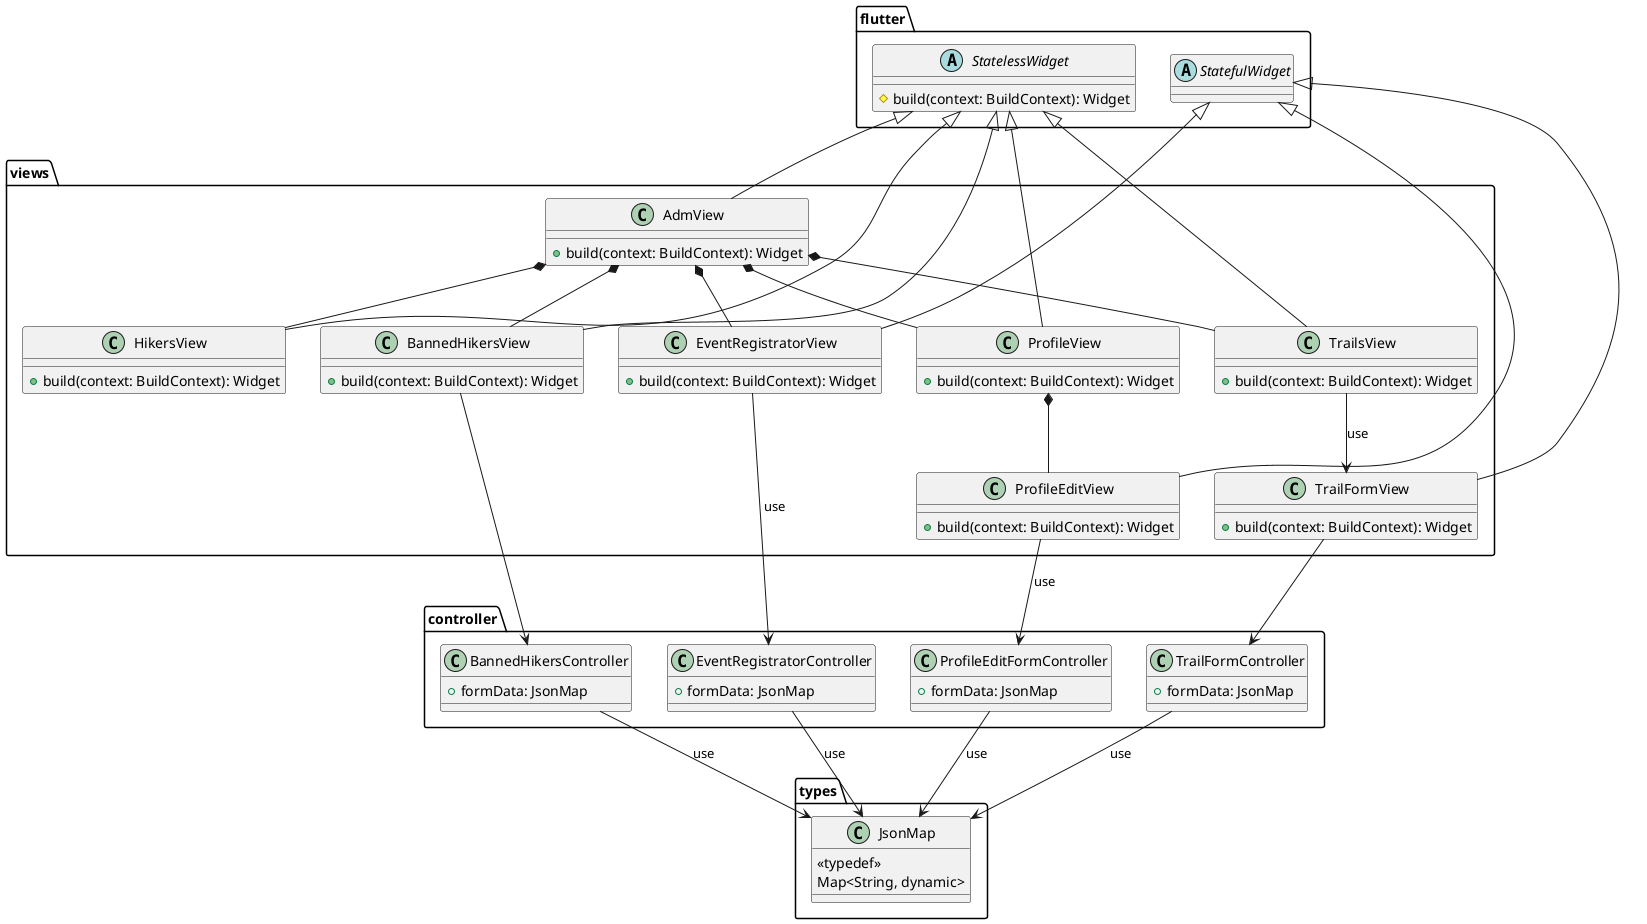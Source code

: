 @startuml pe_na_pedra_class_diagram_8
package types {
  class JsonMap {
    <<typedef>>
    Map<String, dynamic>
  }
}

package flutter {
  abstract class StatelessWidget {
  # build(context: BuildContext): Widget
  }

  abstract class StatefulWidget
}

package controller {
  class TrailFormController {
    + formData: JsonMap
  }

  class ProfileEditFormController {
    + formData: JsonMap
  }

  class BannedHikersController {
    + formData: JsonMap
  }

  class EventRegistratorController {
    + formData: JsonMap
  }
}

package views {
  class AdmView {
    + build(context: BuildContext): Widget
  }

  class EventRegistratorView {
    + build(context: BuildContext): Widget
  }

  class TrailsView {
    + build(context: BuildContext): Widget
  }

  class TrailFormView {
    + build(context: BuildContext): Widget
  }

  class ProfileView {
    + build(context: BuildContext): Widget
  }

  class ProfileEditView {
    + build(context: BuildContext): Widget
  }

  class BannedHikersView {
    + build(context: BuildContext): Widget
  }

  class HikersView {
    + build(context: BuildContext): Widget
  }
}

StatelessWidget <|-- AdmView
StatelessWidget <|-- ProfileView
StatefulWidget <|-- ProfileEditView
StatefulWidget <|-- EventRegistratorView
StatelessWidget <|-- TrailsView
StatelessWidget <|-- BannedHikersView
StatelessWidget <|-- HikersView

AdmView *-- ProfileView
ProfileView *-- ProfileEditView
AdmView *-- TrailsView
AdmView *-- BannedHikersView
AdmView *-- HikersView
AdmView *-- EventRegistratorView

TrailsView --> TrailFormView : use
ProfileEditView --> ProfileEditFormController : use

TrailFormController --> JsonMap : use
ProfileEditFormController --> JsonMap : use

BannedHikersController --> JsonMap : use
EventRegistratorController --> JsonMap : use

BannedHikersView --> BannedHikersController

TrailFormView --> TrailFormController

StatefulWidget <|-- TrailFormView

EventRegistratorView --> EventRegistratorController : use
@enduml
